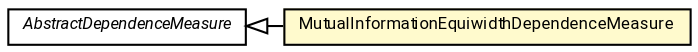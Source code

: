 #!/usr/local/bin/dot
#
# Class diagram 
# Generated by UMLGraph version R5_7_2-60-g0e99a6 (http://www.spinellis.gr/umlgraph/)
#

digraph G {
	graph [fontnames="svg"]
	edge [fontname="Roboto",fontsize=7,labelfontname="Roboto",labelfontsize=7,color="black"];
	node [fontname="Roboto",fontcolor="black",fontsize=8,shape=plaintext,margin=0,width=0,height=0];
	nodesep=0.15;
	ranksep=0.25;
	rankdir=LR;
	// de.lmu.ifi.dbs.elki.math.statistics.dependence.AbstractDependenceMeasure
	c7217258 [label=<<table title="de.lmu.ifi.dbs.elki.math.statistics.dependence.AbstractDependenceMeasure" border="0" cellborder="1" cellspacing="0" cellpadding="2" href="AbstractDependenceMeasure.html" target="_parent">
		<tr><td><table border="0" cellspacing="0" cellpadding="1">
		<tr><td align="center" balign="center"> <font face="Roboto"><i>AbstractDependenceMeasure</i></font> </td></tr>
		</table></td></tr>
		</table>>, URL="AbstractDependenceMeasure.html"];
	// de.lmu.ifi.dbs.elki.math.statistics.dependence.MutualInformationEquiwidthDependenceMeasure
	c7217265 [label=<<table title="de.lmu.ifi.dbs.elki.math.statistics.dependence.MutualInformationEquiwidthDependenceMeasure" border="0" cellborder="1" cellspacing="0" cellpadding="2" bgcolor="lemonChiffon" href="MutualInformationEquiwidthDependenceMeasure.html" target="_parent">
		<tr><td><table border="0" cellspacing="0" cellpadding="1">
		<tr><td align="center" balign="center"> <font face="Roboto">MutualInformationEquiwidthDependenceMeasure</font> </td></tr>
		</table></td></tr>
		</table>>, URL="MutualInformationEquiwidthDependenceMeasure.html"];
	// de.lmu.ifi.dbs.elki.math.statistics.dependence.MutualInformationEquiwidthDependenceMeasure extends de.lmu.ifi.dbs.elki.math.statistics.dependence.AbstractDependenceMeasure
	c7217258 -> c7217265 [arrowtail=empty,dir=back,weight=10];
}

